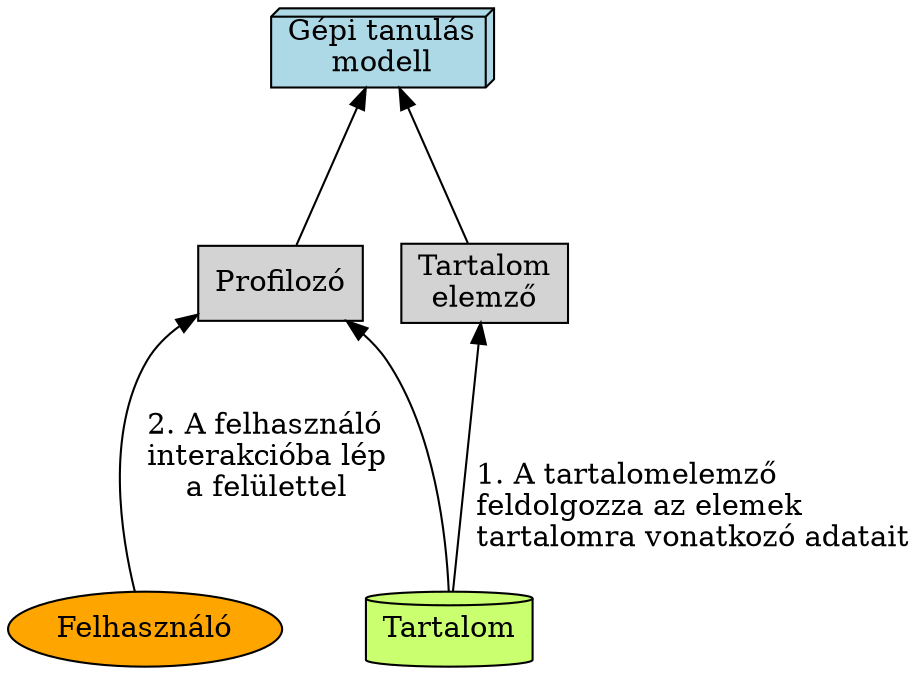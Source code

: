 digraph recommender {
    graph [dpi=300]
    rankdir="BT"

    user [label="Felhasználó", style="filled", fillcolor="orange"]
    content [label="Tartalom", shape="cylinder", style="filled", fillcolor="darkolivegreen1"]
    profiler [label="Profilozó", shape="rectangle", style="filled", fillcolor="lightgrey"]
    analyzer [label="Tartalom\nelemző", shape="rectangle", style="filled", fillcolor="lightgrey"]
    model [label="Gépi tanulás\nmodell", shape="box3d", style="filled", fillcolor="lightblue"]

    user -> profiler [label="2. A felhasználó\linterakcióba lép\la felülettel"]
    content -> profiler
    content -> analyzer [label="\l\l\l1. A tartalomelemző\lfeldolgozza az elemek\ltartalomra vonatkozó adatait"]
    profiler -> model [minlen=2]
    analyzer -> model [minlen=2]
}